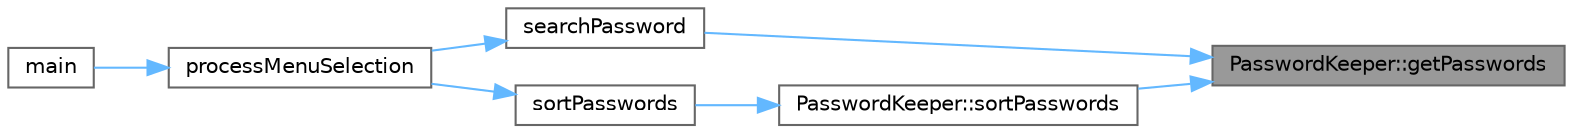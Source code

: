 digraph "PasswordKeeper::getPasswords"
{
 // LATEX_PDF_SIZE
  bgcolor="transparent";
  edge [fontname=Helvetica,fontsize=10,labelfontname=Helvetica,labelfontsize=10];
  node [fontname=Helvetica,fontsize=10,shape=box,height=0.2,width=0.4];
  rankdir="RL";
  Node1 [id="Node000001",label="PasswordKeeper::getPasswords",height=0.2,width=0.4,color="gray40", fillcolor="grey60", style="filled", fontcolor="black",tooltip="Gets the vector of password entries."];
  Node1 -> Node2 [id="edge1_Node000001_Node000002",dir="back",color="steelblue1",style="solid",tooltip=" "];
  Node2 [id="Node000002",label="searchPassword",height=0.2,width=0.4,color="grey40", fillcolor="white", style="filled",URL="$main_8cpp.html#a089fa8be154930faa208db7032d5a885",tooltip="Searches for a password."];
  Node2 -> Node3 [id="edge2_Node000002_Node000003",dir="back",color="steelblue1",style="solid",tooltip=" "];
  Node3 [id="Node000003",label="processMenuSelection",height=0.2,width=0.4,color="grey40", fillcolor="white", style="filled",URL="$main_8cpp.html#a994a689b49855903c148b549294c6df7",tooltip="Calls functions from options in the menu."];
  Node3 -> Node4 [id="edge3_Node000003_Node000004",dir="back",color="steelblue1",style="solid",tooltip=" "];
  Node4 [id="Node000004",label="main",height=0.2,width=0.4,color="grey40", fillcolor="white", style="filled",URL="$main_8cpp.html#ae66f6b31b5ad750f1fe042a706a4e3d4",tooltip="The main function of the password management system."];
  Node1 -> Node5 [id="edge4_Node000001_Node000005",dir="back",color="steelblue1",style="solid",tooltip=" "];
  Node5 [id="Node000005",label="PasswordKeeper::sortPasswords",height=0.2,width=0.4,color="grey40", fillcolor="white", style="filled",URL="$class_password_keeper.html#ab24c4eaf2e7db3688e4777f2437ffee6",tooltip="Sorts the password entries based on a given criteria."];
  Node5 -> Node6 [id="edge5_Node000005_Node000006",dir="back",color="steelblue1",style="solid",tooltip=" "];
  Node6 [id="Node000006",label="sortPasswords",height=0.2,width=0.4,color="grey40", fillcolor="white", style="filled",URL="$main_8cpp.html#ae11d04752cbe0c602acf4378c5d55f8e",tooltip="Sorts the passwords based on the provided sorting criteria."];
  Node6 -> Node3 [id="edge6_Node000006_Node000003",dir="back",color="steelblue1",style="solid",tooltip=" "];
}
